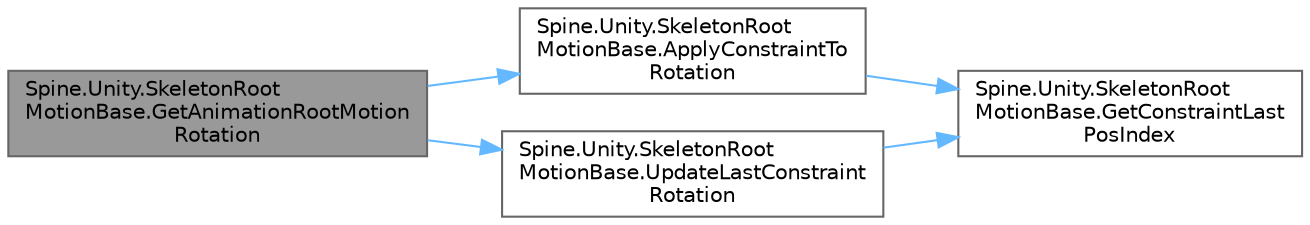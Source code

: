 digraph "Spine.Unity.SkeletonRootMotionBase.GetAnimationRootMotionRotation"
{
 // LATEX_PDF_SIZE
  bgcolor="transparent";
  edge [fontname=Helvetica,fontsize=10,labelfontname=Helvetica,labelfontsize=10];
  node [fontname=Helvetica,fontsize=10,shape=box,height=0.2,width=0.4];
  rankdir="LR";
  Node1 [id="Node000001",label="Spine.Unity.SkeletonRoot\lMotionBase.GetAnimationRootMotion\lRotation",height=0.2,width=0.4,color="gray40", fillcolor="grey60", style="filled", fontcolor="black",tooltip=" "];
  Node1 -> Node2 [id="edge5_Node000001_Node000002",color="steelblue1",style="solid",tooltip=" "];
  Node2 [id="Node000002",label="Spine.Unity.SkeletonRoot\lMotionBase.ApplyConstraintTo\lRotation",height=0.2,width=0.4,color="grey40", fillcolor="white", style="filled",URL="$class_spine_1_1_unity_1_1_skeleton_root_motion_base.html#abd5d921af4120803c9aa96953cc4d58b",tooltip=" "];
  Node2 -> Node3 [id="edge6_Node000002_Node000003",color="steelblue1",style="solid",tooltip=" "];
  Node3 [id="Node000003",label="Spine.Unity.SkeletonRoot\lMotionBase.GetConstraintLast\lPosIndex",height=0.2,width=0.4,color="grey40", fillcolor="white", style="filled",URL="$class_spine_1_1_unity_1_1_skeleton_root_motion_base.html#ace23486c458c04a46cc08de3af199e4d",tooltip=" "];
  Node1 -> Node4 [id="edge7_Node000001_Node000004",color="steelblue1",style="solid",tooltip=" "];
  Node4 [id="Node000004",label="Spine.Unity.SkeletonRoot\lMotionBase.UpdateLastConstraint\lRotation",height=0.2,width=0.4,color="grey40", fillcolor="white", style="filled",URL="$class_spine_1_1_unity_1_1_skeleton_root_motion_base.html#ad2d87875ae78c91d4c4ddfede0050aff",tooltip=" "];
  Node4 -> Node3 [id="edge8_Node000004_Node000003",color="steelblue1",style="solid",tooltip=" "];
}
